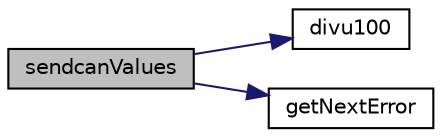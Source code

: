 digraph "sendcanValues"
{
 // LATEX_PDF_SIZE
  edge [fontname="Helvetica",fontsize="10",labelfontname="Helvetica",labelfontsize="10"];
  node [fontname="Helvetica",fontsize="10",shape=record];
  rankdir="LR";
  Node5 [label="sendcanValues",height=0.2,width=0.4,color="black", fillcolor="grey75", style="filled", fontcolor="black",tooltip=" "];
  Node5 -> Node6 [color="midnightblue",fontsize="10",style="solid",fontname="Helvetica"];
  Node6 [label="divu100",height=0.2,width=0.4,color="black", fillcolor="white", style="filled",URL="$maths_8h.html#a451ae7b9eed033e117a46ccd83983a87",tooltip=" "];
  Node5 -> Node7 [color="midnightblue",fontsize="10",style="solid",fontname="Helvetica"];
  Node7 [label="getNextError",height=0.2,width=0.4,color="black", fillcolor="white", style="filled",URL="$errors_8h.html#abccf9c417b2edfa7f393aa16431aa9d2",tooltip=" "];
}

